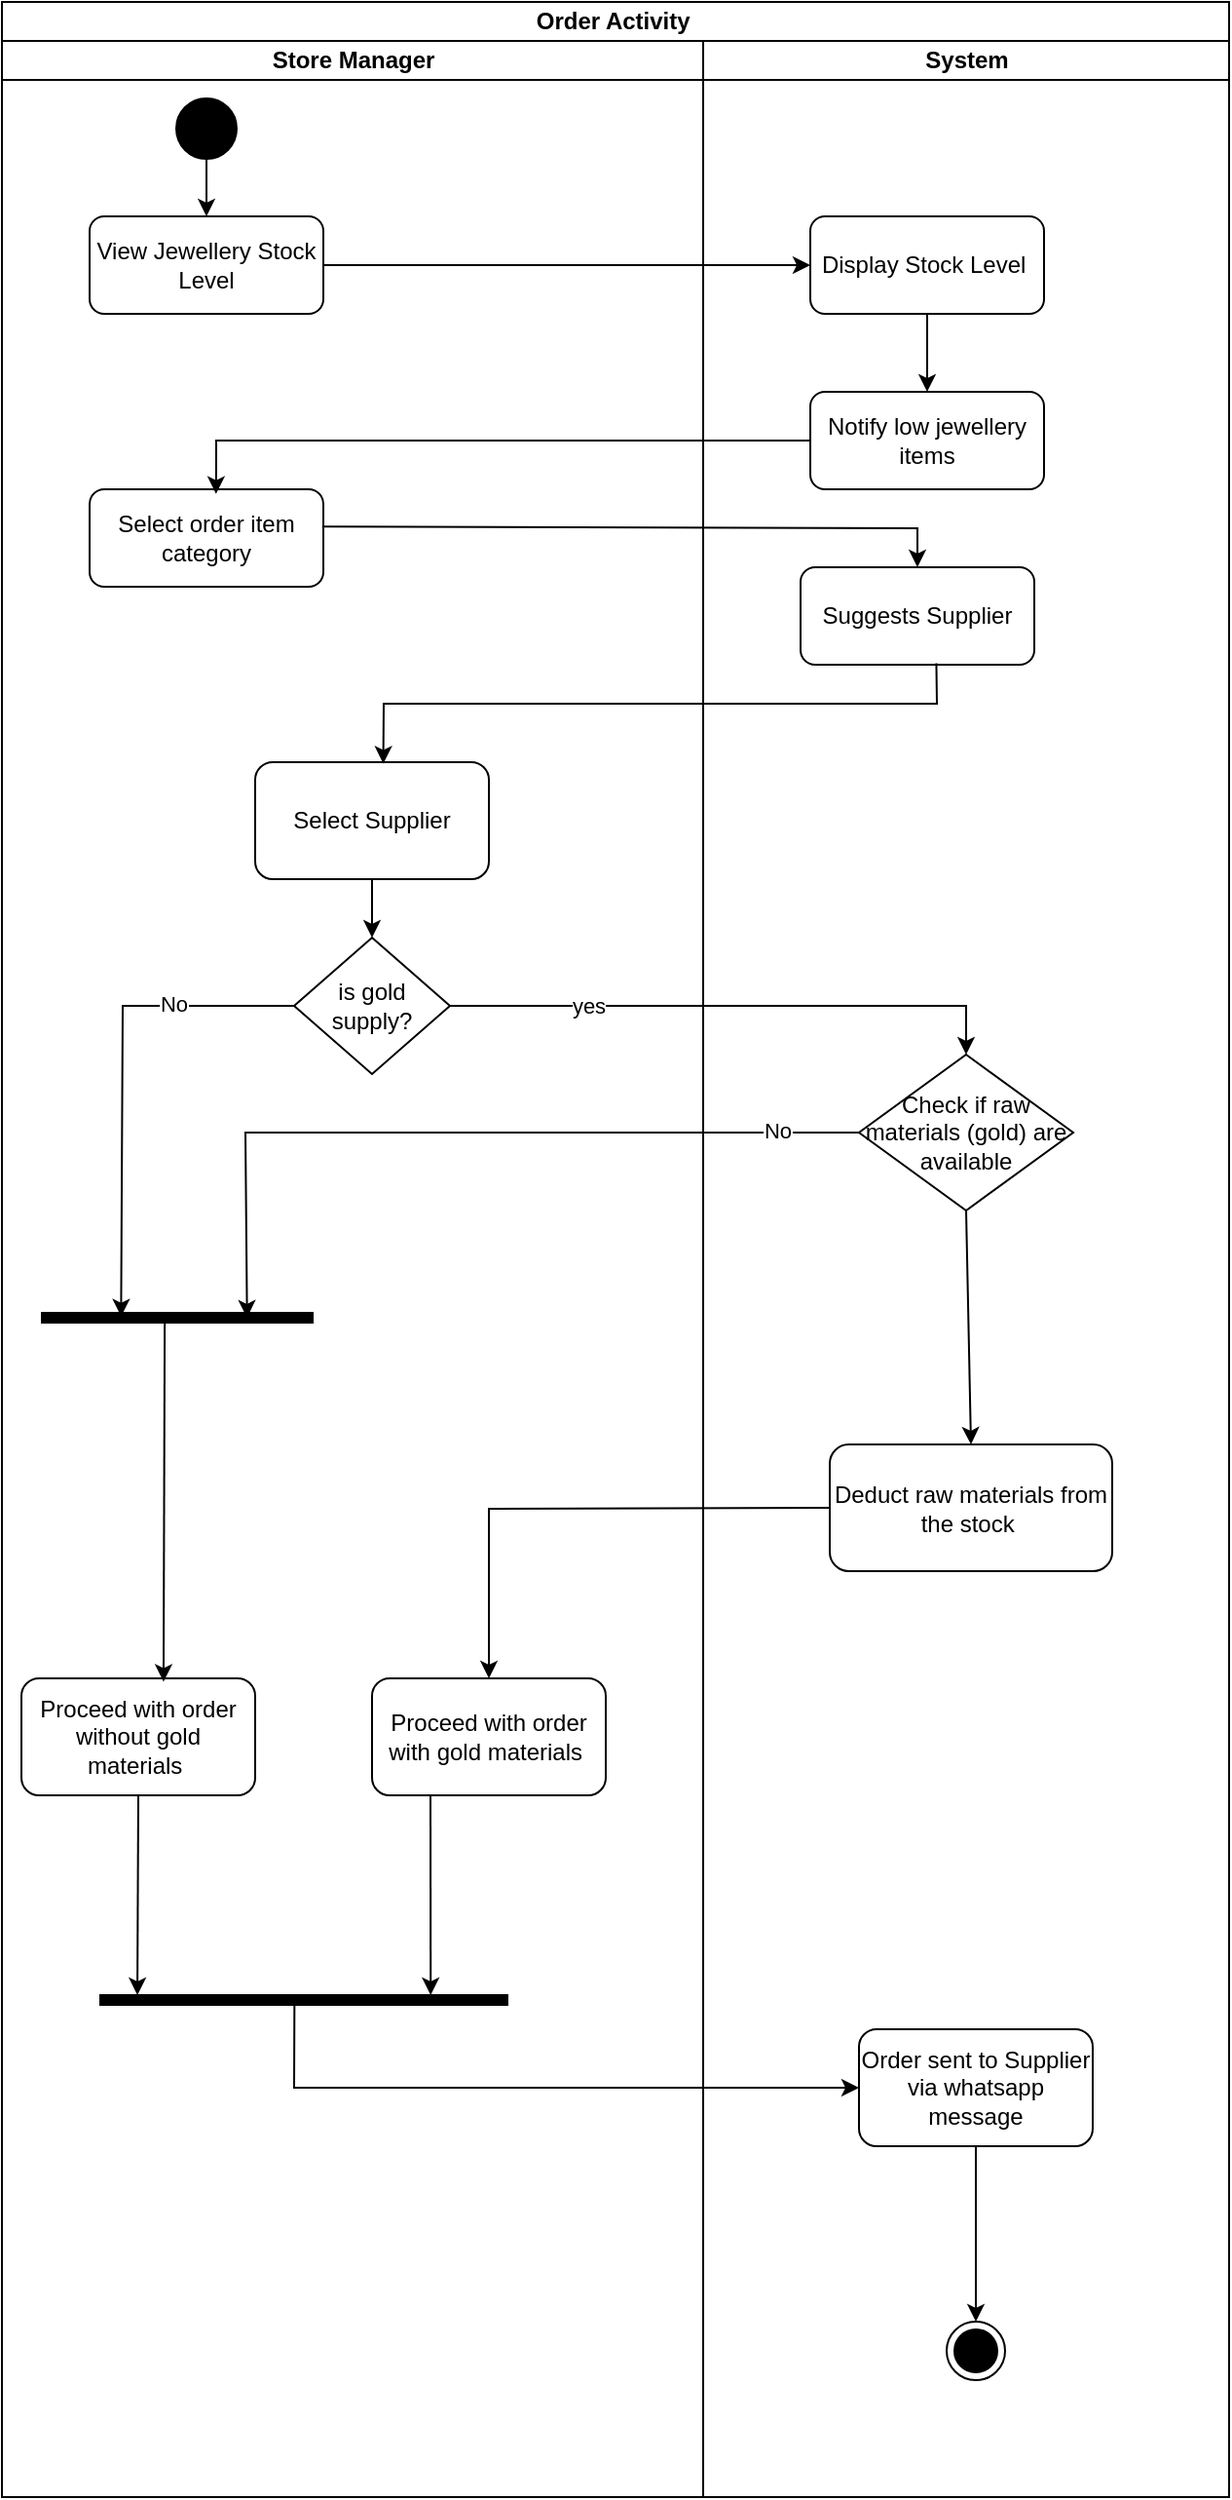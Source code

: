 <mxfile version="24.7.17">
  <diagram name="Page-1" id="Fk8q_-Hfn8eoCxwxR9sb">
    <mxGraphModel dx="1727" dy="983" grid="1" gridSize="10" guides="1" tooltips="1" connect="1" arrows="1" fold="1" page="1" pageScale="1" pageWidth="850" pageHeight="1100" math="0" shadow="0">
      <root>
        <mxCell id="0" />
        <mxCell id="1" parent="0" />
        <mxCell id="xmTbpWbjIltDPIKT_NZu-1" value="Order Activity&amp;nbsp;" style="swimlane;childLayout=stackLayout;resizeParent=1;resizeParentMax=0;startSize=20;html=1;" vertex="1" parent="1">
          <mxGeometry x="360.0" y="300" width="630" height="1280" as="geometry" />
        </mxCell>
        <mxCell id="xmTbpWbjIltDPIKT_NZu-9" value="" style="endArrow=classic;html=1;rounded=0;exitX=1;exitY=0.5;exitDx=0;exitDy=0;" edge="1" parent="xmTbpWbjIltDPIKT_NZu-1" source="xmTbpWbjIltDPIKT_NZu-6" target="xmTbpWbjIltDPIKT_NZu-8">
          <mxGeometry width="50" height="50" relative="1" as="geometry">
            <mxPoint x="160.0" y="230" as="sourcePoint" />
            <mxPoint x="210.0" y="180" as="targetPoint" />
          </mxGeometry>
        </mxCell>
        <mxCell id="xmTbpWbjIltDPIKT_NZu-16" value="" style="endArrow=classic;html=1;rounded=0;exitX=1;exitY=0.5;exitDx=0;exitDy=0;entryX=0.5;entryY=0;entryDx=0;entryDy=0;" edge="1" parent="xmTbpWbjIltDPIKT_NZu-1" source="xmTbpWbjIltDPIKT_NZu-13" target="xmTbpWbjIltDPIKT_NZu-15">
          <mxGeometry width="50" height="50" relative="1" as="geometry">
            <mxPoint x="195.0" y="520" as="sourcePoint" />
            <mxPoint x="305.0" y="490" as="targetPoint" />
            <Array as="points">
              <mxPoint x="495.0" y="515" />
            </Array>
          </mxGeometry>
        </mxCell>
        <mxCell id="xmTbpWbjIltDPIKT_NZu-17" value="yes" style="edgeLabel;html=1;align=center;verticalAlign=middle;resizable=0;points=[];" vertex="1" connectable="0" parent="xmTbpWbjIltDPIKT_NZu-16">
          <mxGeometry x="-0.513" relative="1" as="geometry">
            <mxPoint as="offset" />
          </mxGeometry>
        </mxCell>
        <mxCell id="xmTbpWbjIltDPIKT_NZu-3" value="Store Manager" style="swimlane;startSize=20;html=1;" vertex="1" parent="xmTbpWbjIltDPIKT_NZu-1">
          <mxGeometry y="20" width="360" height="1260" as="geometry" />
        </mxCell>
        <mxCell id="xmTbpWbjIltDPIKT_NZu-5" value="" style="strokeWidth=2;html=1;shape=mxgraph.flowchart.start_2;whiteSpace=wrap;fillColor=#000000;" vertex="1" parent="xmTbpWbjIltDPIKT_NZu-3">
          <mxGeometry x="90.0" y="30" width="30" height="30" as="geometry" />
        </mxCell>
        <mxCell id="xmTbpWbjIltDPIKT_NZu-6" value="View Jewellery Stock Level" style="rounded=1;whiteSpace=wrap;html=1;" vertex="1" parent="xmTbpWbjIltDPIKT_NZu-3">
          <mxGeometry x="45" y="90" width="120" height="50" as="geometry" />
        </mxCell>
        <mxCell id="xmTbpWbjIltDPIKT_NZu-7" value="" style="endArrow=classic;html=1;rounded=0;exitX=0.5;exitY=1;exitDx=0;exitDy=0;exitPerimeter=0;" edge="1" parent="xmTbpWbjIltDPIKT_NZu-3" source="xmTbpWbjIltDPIKT_NZu-5" target="xmTbpWbjIltDPIKT_NZu-6">
          <mxGeometry width="50" height="50" relative="1" as="geometry">
            <mxPoint x="160.0" y="170" as="sourcePoint" />
            <mxPoint x="210.0" y="120" as="targetPoint" />
          </mxGeometry>
        </mxCell>
        <mxCell id="xmTbpWbjIltDPIKT_NZu-11" value="Select order item category" style="rounded=1;whiteSpace=wrap;html=1;" vertex="1" parent="xmTbpWbjIltDPIKT_NZu-3">
          <mxGeometry x="45" y="230" width="120" height="50" as="geometry" />
        </mxCell>
        <mxCell id="xmTbpWbjIltDPIKT_NZu-18" value="Proceed with order&lt;div&gt;without gold materials&amp;nbsp;&lt;/div&gt;" style="rounded=1;whiteSpace=wrap;html=1;" vertex="1" parent="xmTbpWbjIltDPIKT_NZu-3">
          <mxGeometry x="10.0" y="840" width="120" height="60" as="geometry" />
        </mxCell>
        <mxCell id="xmTbpWbjIltDPIKT_NZu-20" value="Select Supplier" style="rounded=1;whiteSpace=wrap;html=1;" vertex="1" parent="xmTbpWbjIltDPIKT_NZu-3">
          <mxGeometry x="130.0" y="370" width="120" height="60" as="geometry" />
        </mxCell>
        <mxCell id="xmTbpWbjIltDPIKT_NZu-13" value="is gold supply?" style="rhombus;whiteSpace=wrap;html=1;" vertex="1" parent="xmTbpWbjIltDPIKT_NZu-3">
          <mxGeometry x="150" y="460" width="80" height="70" as="geometry" />
        </mxCell>
        <mxCell id="xmTbpWbjIltDPIKT_NZu-21" value="Proceed with order&lt;div&gt;with gold materials&amp;nbsp;&lt;/div&gt;" style="rounded=1;whiteSpace=wrap;html=1;" vertex="1" parent="xmTbpWbjIltDPIKT_NZu-3">
          <mxGeometry x="190.0" y="840" width="120" height="60" as="geometry" />
        </mxCell>
        <mxCell id="xmTbpWbjIltDPIKT_NZu-26" value="" style="endArrow=classic;html=1;rounded=0;exitX=0.5;exitY=1;exitDx=0;exitDy=0;entryX=0.5;entryY=0;entryDx=0;entryDy=0;" edge="1" parent="xmTbpWbjIltDPIKT_NZu-3" source="xmTbpWbjIltDPIKT_NZu-20" target="xmTbpWbjIltDPIKT_NZu-13">
          <mxGeometry width="50" height="50" relative="1" as="geometry">
            <mxPoint x="200.0" y="170" as="sourcePoint" />
            <mxPoint x="250.0" y="120" as="targetPoint" />
          </mxGeometry>
        </mxCell>
        <mxCell id="xmTbpWbjIltDPIKT_NZu-33" value="" style="line;strokeWidth=6;rotatable=0;dashed=0;labelPosition=right;align=left;verticalAlign=middle;spacingTop=0;spacingLeft=6;points=[];portConstraint=eastwest;" vertex="1" parent="xmTbpWbjIltDPIKT_NZu-3">
          <mxGeometry x="20" y="650" width="140" height="10" as="geometry" />
        </mxCell>
        <mxCell id="xmTbpWbjIltDPIKT_NZu-31" value="" style="endArrow=classic;html=1;rounded=0;exitX=0;exitY=0.5;exitDx=0;exitDy=0;entryX=0.294;entryY=0.432;entryDx=0;entryDy=0;entryPerimeter=0;" edge="1" parent="xmTbpWbjIltDPIKT_NZu-3" source="xmTbpWbjIltDPIKT_NZu-13" target="xmTbpWbjIltDPIKT_NZu-33">
          <mxGeometry width="50" height="50" relative="1" as="geometry">
            <mxPoint x="120.0" y="460" as="sourcePoint" />
            <mxPoint x="170.0" y="410" as="targetPoint" />
            <Array as="points">
              <mxPoint x="62.0" y="495" />
            </Array>
          </mxGeometry>
        </mxCell>
        <mxCell id="xmTbpWbjIltDPIKT_NZu-34" value="No" style="edgeLabel;html=1;align=center;verticalAlign=middle;resizable=0;points=[];" vertex="1" connectable="0" parent="xmTbpWbjIltDPIKT_NZu-31">
          <mxGeometry x="-0.498" y="-1" relative="1" as="geometry">
            <mxPoint as="offset" />
          </mxGeometry>
        </mxCell>
        <mxCell id="xmTbpWbjIltDPIKT_NZu-39" value="" style="endArrow=classic;html=1;rounded=0;exitX=0.454;exitY=0.624;exitDx=0;exitDy=0;exitPerimeter=0;entryX=0.608;entryY=0.029;entryDx=0;entryDy=0;entryPerimeter=0;" edge="1" parent="xmTbpWbjIltDPIKT_NZu-3" source="xmTbpWbjIltDPIKT_NZu-33" target="xmTbpWbjIltDPIKT_NZu-18">
          <mxGeometry width="50" height="50" relative="1" as="geometry">
            <mxPoint x="170.0" y="750" as="sourcePoint" />
            <mxPoint x="220.0" y="700" as="targetPoint" />
          </mxGeometry>
        </mxCell>
        <mxCell id="xmTbpWbjIltDPIKT_NZu-41" value="" style="line;strokeWidth=6;rotatable=0;dashed=0;labelPosition=right;align=left;verticalAlign=middle;spacingTop=0;spacingLeft=6;points=[];portConstraint=eastwest;" vertex="1" parent="xmTbpWbjIltDPIKT_NZu-3">
          <mxGeometry x="50" y="1000" width="210" height="10" as="geometry" />
        </mxCell>
        <mxCell id="xmTbpWbjIltDPIKT_NZu-44" value="" style="endArrow=classic;html=1;rounded=0;exitX=0.5;exitY=1;exitDx=0;exitDy=0;entryX=0.093;entryY=0.248;entryDx=0;entryDy=0;entryPerimeter=0;" edge="1" parent="xmTbpWbjIltDPIKT_NZu-3" source="xmTbpWbjIltDPIKT_NZu-18" target="xmTbpWbjIltDPIKT_NZu-41">
          <mxGeometry width="50" height="50" relative="1" as="geometry">
            <mxPoint x="240.0" y="820" as="sourcePoint" />
            <mxPoint x="290.0" y="770" as="targetPoint" />
          </mxGeometry>
        </mxCell>
        <mxCell id="xmTbpWbjIltDPIKT_NZu-43" value="" style="endArrow=classic;html=1;rounded=0;exitX=0.25;exitY=1;exitDx=0;exitDy=0;entryX=0.81;entryY=0.248;entryDx=0;entryDy=0;entryPerimeter=0;" edge="1" parent="xmTbpWbjIltDPIKT_NZu-3" source="xmTbpWbjIltDPIKT_NZu-21" target="xmTbpWbjIltDPIKT_NZu-41">
          <mxGeometry width="50" height="50" relative="1" as="geometry">
            <mxPoint x="240.0" y="820" as="sourcePoint" />
            <mxPoint x="290.0" y="770" as="targetPoint" />
          </mxGeometry>
        </mxCell>
        <mxCell id="xmTbpWbjIltDPIKT_NZu-4" value="System" style="swimlane;startSize=20;html=1;" vertex="1" parent="xmTbpWbjIltDPIKT_NZu-1">
          <mxGeometry x="360" y="20" width="270" height="1260" as="geometry" />
        </mxCell>
        <mxCell id="xmTbpWbjIltDPIKT_NZu-8" value="Display Stock Level&amp;nbsp;" style="rounded=1;whiteSpace=wrap;html=1;" vertex="1" parent="xmTbpWbjIltDPIKT_NZu-4">
          <mxGeometry x="55" y="90" width="120" height="50" as="geometry" />
        </mxCell>
        <mxCell id="xmTbpWbjIltDPIKT_NZu-10" value="Notify low jewellery items" style="rounded=1;whiteSpace=wrap;html=1;" vertex="1" parent="xmTbpWbjIltDPIKT_NZu-4">
          <mxGeometry x="55" y="180" width="120" height="50" as="geometry" />
        </mxCell>
        <mxCell id="xmTbpWbjIltDPIKT_NZu-15" value="Check if raw materials (gold) are available" style="rhombus;whiteSpace=wrap;html=1;" vertex="1" parent="xmTbpWbjIltDPIKT_NZu-4">
          <mxGeometry x="80.0" y="520" width="110" height="80" as="geometry" />
        </mxCell>
        <mxCell id="xmTbpWbjIltDPIKT_NZu-19" value="Suggests Supplier" style="rounded=1;whiteSpace=wrap;html=1;" vertex="1" parent="xmTbpWbjIltDPIKT_NZu-4">
          <mxGeometry x="50" y="270" width="120" height="50" as="geometry" />
        </mxCell>
        <mxCell id="xmTbpWbjIltDPIKT_NZu-22" value="Order sent to Supplier&lt;div&gt;via whatsapp message&lt;/div&gt;" style="rounded=1;whiteSpace=wrap;html=1;" vertex="1" parent="xmTbpWbjIltDPIKT_NZu-4">
          <mxGeometry x="80.0" y="1020" width="120" height="60" as="geometry" />
        </mxCell>
        <mxCell id="xmTbpWbjIltDPIKT_NZu-24" value="Deduct raw materials from the stock&amp;nbsp;" style="rounded=1;whiteSpace=wrap;html=1;" vertex="1" parent="xmTbpWbjIltDPIKT_NZu-4">
          <mxGeometry x="65.0" y="720" width="145" height="65" as="geometry" />
        </mxCell>
        <mxCell id="xmTbpWbjIltDPIKT_NZu-25" value="" style="ellipse;html=1;shape=endState;fillColor=#000000;strokeColor=#000000;" vertex="1" parent="xmTbpWbjIltDPIKT_NZu-4">
          <mxGeometry x="125.0" y="1170" width="30" height="30" as="geometry" />
        </mxCell>
        <mxCell id="xmTbpWbjIltDPIKT_NZu-30" value="" style="endArrow=classic;html=1;rounded=0;exitX=0.5;exitY=1;exitDx=0;exitDy=0;entryX=0.5;entryY=0;entryDx=0;entryDy=0;" edge="1" parent="xmTbpWbjIltDPIKT_NZu-4" source="xmTbpWbjIltDPIKT_NZu-8" target="xmTbpWbjIltDPIKT_NZu-10">
          <mxGeometry width="50" height="50" relative="1" as="geometry">
            <mxPoint x="-160.0" y="170" as="sourcePoint" />
            <mxPoint x="-110.0" y="120" as="targetPoint" />
          </mxGeometry>
        </mxCell>
        <mxCell id="xmTbpWbjIltDPIKT_NZu-38" value="" style="endArrow=classic;html=1;rounded=0;exitX=0.5;exitY=1;exitDx=0;exitDy=0;entryX=0.5;entryY=0;entryDx=0;entryDy=0;" edge="1" parent="xmTbpWbjIltDPIKT_NZu-4" source="xmTbpWbjIltDPIKT_NZu-15" target="xmTbpWbjIltDPIKT_NZu-24">
          <mxGeometry width="50" height="50" relative="1" as="geometry">
            <mxPoint x="-190.0" y="750" as="sourcePoint" />
            <mxPoint x="-140.0" y="700" as="targetPoint" />
          </mxGeometry>
        </mxCell>
        <mxCell id="xmTbpWbjIltDPIKT_NZu-45" value="" style="endArrow=classic;html=1;rounded=0;exitX=0.5;exitY=1;exitDx=0;exitDy=0;entryX=0.5;entryY=0;entryDx=0;entryDy=0;" edge="1" parent="xmTbpWbjIltDPIKT_NZu-4" source="xmTbpWbjIltDPIKT_NZu-22" target="xmTbpWbjIltDPIKT_NZu-25">
          <mxGeometry width="50" height="50" relative="1" as="geometry">
            <mxPoint x="-100.0" y="920" as="sourcePoint" />
            <mxPoint x="-50.0" y="870" as="targetPoint" />
          </mxGeometry>
        </mxCell>
        <mxCell id="xmTbpWbjIltDPIKT_NZu-29" value="" style="endArrow=classic;html=1;rounded=0;exitX=0;exitY=0.5;exitDx=0;exitDy=0;entryX=0.541;entryY=0.047;entryDx=0;entryDy=0;entryPerimeter=0;" edge="1" parent="xmTbpWbjIltDPIKT_NZu-1" source="xmTbpWbjIltDPIKT_NZu-10" target="xmTbpWbjIltDPIKT_NZu-11">
          <mxGeometry width="50" height="50" relative="1" as="geometry">
            <mxPoint x="200.0" y="190" as="sourcePoint" />
            <mxPoint x="250.0" y="140" as="targetPoint" />
            <Array as="points">
              <mxPoint x="110.0" y="225" />
            </Array>
          </mxGeometry>
        </mxCell>
        <mxCell id="xmTbpWbjIltDPIKT_NZu-28" value="" style="endArrow=classic;html=1;rounded=0;exitX=0.995;exitY=0.382;exitDx=0;exitDy=0;entryX=0.5;entryY=0;entryDx=0;entryDy=0;exitPerimeter=0;" edge="1" parent="xmTbpWbjIltDPIKT_NZu-1" source="xmTbpWbjIltDPIKT_NZu-11" target="xmTbpWbjIltDPIKT_NZu-19">
          <mxGeometry width="50" height="50" relative="1" as="geometry">
            <mxPoint x="200.0" y="190" as="sourcePoint" />
            <mxPoint x="250.0" y="140" as="targetPoint" />
            <Array as="points">
              <mxPoint x="470.0" y="270" />
            </Array>
          </mxGeometry>
        </mxCell>
        <mxCell id="xmTbpWbjIltDPIKT_NZu-27" value="" style="endArrow=classic;html=1;rounded=0;exitX=0.581;exitY=0.985;exitDx=0;exitDy=0;exitPerimeter=0;entryX=0.548;entryY=0.012;entryDx=0;entryDy=0;entryPerimeter=0;" edge="1" parent="xmTbpWbjIltDPIKT_NZu-1" source="xmTbpWbjIltDPIKT_NZu-19" target="xmTbpWbjIltDPIKT_NZu-20">
          <mxGeometry width="50" height="50" relative="1" as="geometry">
            <mxPoint x="200.0" y="190" as="sourcePoint" />
            <mxPoint x="250.0" y="140" as="targetPoint" />
            <Array as="points">
              <mxPoint x="480.0" y="360" />
              <mxPoint x="196.0" y="360" />
            </Array>
          </mxGeometry>
        </mxCell>
        <mxCell id="xmTbpWbjIltDPIKT_NZu-35" value="" style="endArrow=classic;html=1;rounded=0;exitX=0;exitY=0.5;exitDx=0;exitDy=0;entryX=0.756;entryY=0.496;entryDx=0;entryDy=0;entryPerimeter=0;" edge="1" parent="xmTbpWbjIltDPIKT_NZu-1" source="xmTbpWbjIltDPIKT_NZu-15" target="xmTbpWbjIltDPIKT_NZu-33">
          <mxGeometry width="50" height="50" relative="1" as="geometry">
            <mxPoint x="170.0" y="690" as="sourcePoint" />
            <mxPoint x="220.0" y="640" as="targetPoint" />
            <Array as="points">
              <mxPoint x="125.0" y="580" />
            </Array>
          </mxGeometry>
        </mxCell>
        <mxCell id="xmTbpWbjIltDPIKT_NZu-37" value="No" style="edgeLabel;html=1;align=center;verticalAlign=middle;resizable=0;points=[];" vertex="1" connectable="0" parent="xmTbpWbjIltDPIKT_NZu-35">
          <mxGeometry x="-0.795" y="-1" relative="1" as="geometry">
            <mxPoint as="offset" />
          </mxGeometry>
        </mxCell>
        <mxCell id="xmTbpWbjIltDPIKT_NZu-40" value="" style="endArrow=classic;html=1;rounded=0;exitX=0;exitY=0.5;exitDx=0;exitDy=0;entryX=0.5;entryY=0;entryDx=0;entryDy=0;" edge="1" parent="xmTbpWbjIltDPIKT_NZu-1" source="xmTbpWbjIltDPIKT_NZu-24" target="xmTbpWbjIltDPIKT_NZu-21">
          <mxGeometry width="50" height="50" relative="1" as="geometry">
            <mxPoint x="230.0" y="810" as="sourcePoint" />
            <mxPoint x="280.0" y="760" as="targetPoint" />
            <Array as="points">
              <mxPoint x="250.0" y="773" />
            </Array>
          </mxGeometry>
        </mxCell>
        <mxCell id="xmTbpWbjIltDPIKT_NZu-42" value="" style="endArrow=classic;html=1;rounded=0;exitX=0.477;exitY=0.604;exitDx=0;exitDy=0;exitPerimeter=0;entryX=0;entryY=0.5;entryDx=0;entryDy=0;" edge="1" parent="xmTbpWbjIltDPIKT_NZu-1" source="xmTbpWbjIltDPIKT_NZu-41" target="xmTbpWbjIltDPIKT_NZu-22">
          <mxGeometry width="50" height="50" relative="1" as="geometry">
            <mxPoint x="240.0" y="840" as="sourcePoint" />
            <mxPoint x="290.0" y="790" as="targetPoint" />
            <Array as="points">
              <mxPoint x="150.0" y="1070" />
            </Array>
          </mxGeometry>
        </mxCell>
      </root>
    </mxGraphModel>
  </diagram>
</mxfile>
